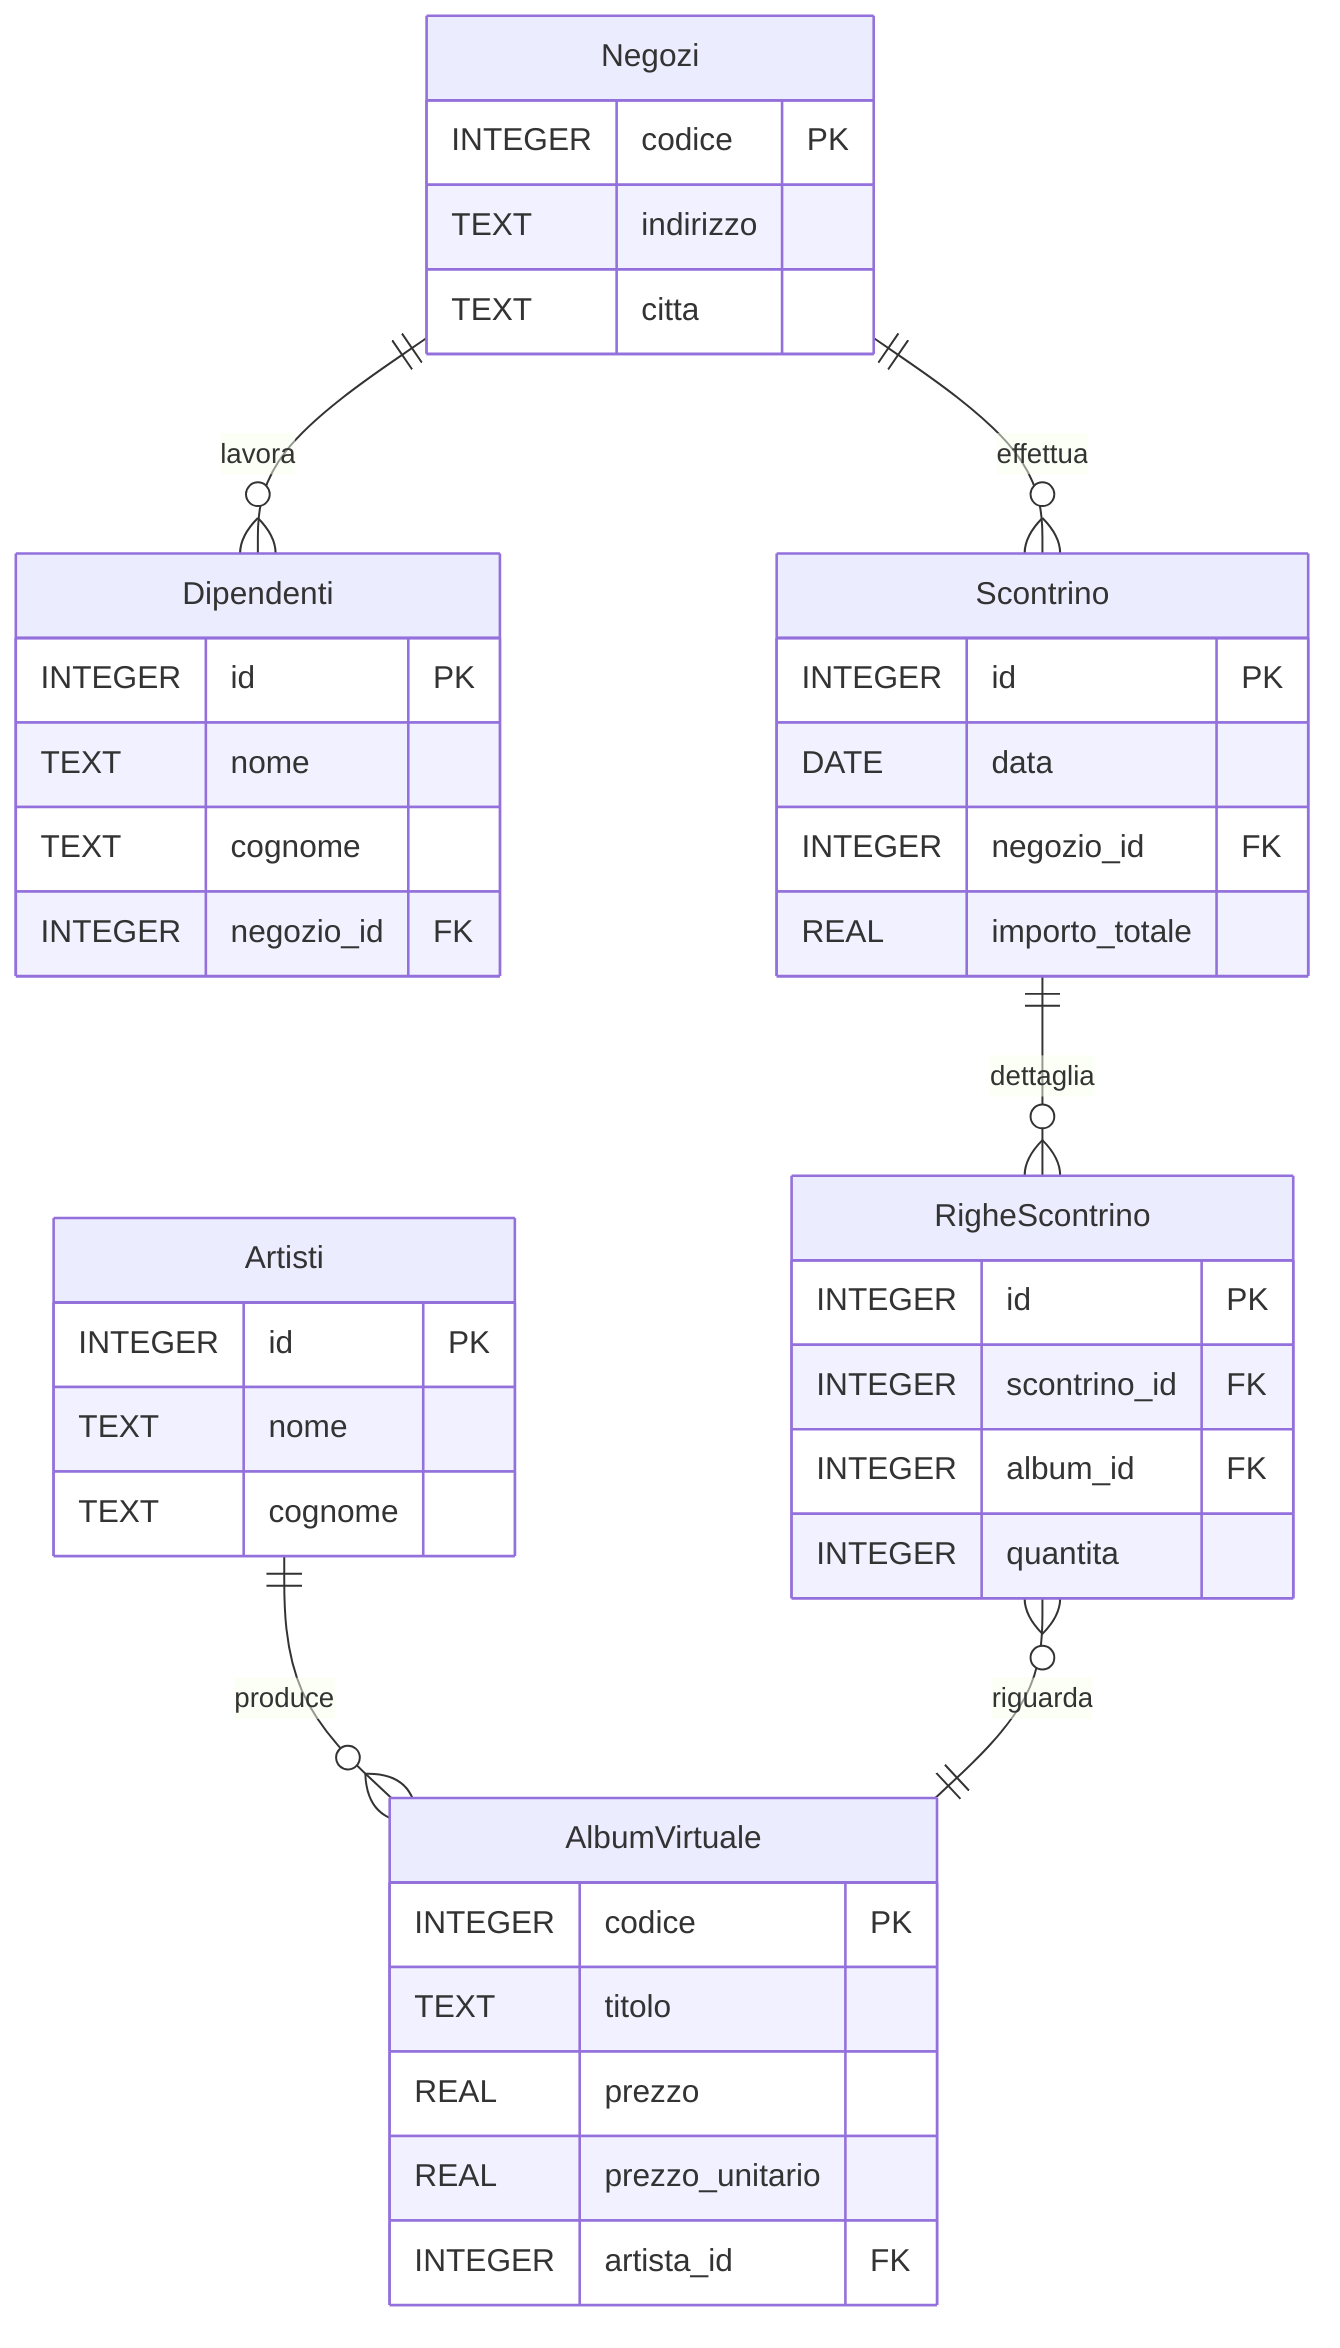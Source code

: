 erDiagram
    Negozi ||--o{ Dipendenti : "lavora"
    Negozi ||--o{ Scontrino : "effettua"
    Artisti ||--o{ AlbumVirtuale : "produce"
    Scontrino ||--o{ RigheScontrino : "dettaglia"
    RigheScontrino }o--|| AlbumVirtuale : "riguarda"
    RigheScontrino {
        INTEGER id PK
        INTEGER scontrino_id FK
        INTEGER album_id FK
        INTEGER quantita
    }

    %% Scontrino }o--o{ AlbumVirtuale : "puo essere venduto in"

    Negozi {
        INTEGER codice PK
        TEXT indirizzo
        TEXT citta
    }

    Dipendenti {
        INTEGER id PK
        TEXT nome
        TEXT cognome
        INTEGER negozio_id FK
    }

    Artisti {
        INTEGER id PK
        TEXT nome
        TEXT cognome
    }

    AlbumVirtuale {
        INTEGER codice PK
        TEXT titolo
        REAL prezzo
        REAL prezzo_unitario
        INTEGER artista_id FK
    }

    Scontrino {
        INTEGER id PK
        DATE data
        INTEGER negozio_id FK
        REAL importo_totale
    }